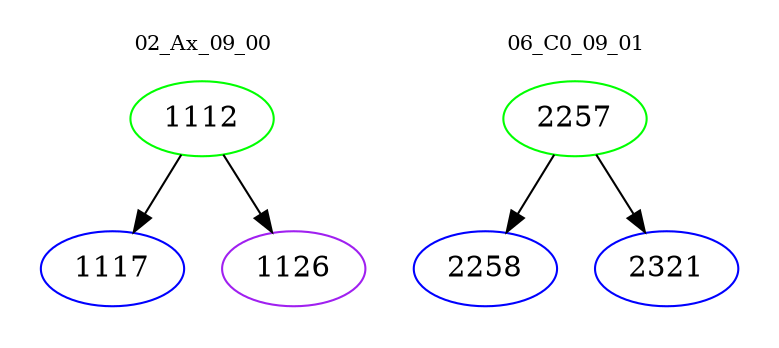 digraph{
subgraph cluster_0 {
color = white
label = "02_Ax_09_00";
fontsize=10;
T0_1112 [label="1112", color="green"]
T0_1112 -> T0_1117 [color="black"]
T0_1117 [label="1117", color="blue"]
T0_1112 -> T0_1126 [color="black"]
T0_1126 [label="1126", color="purple"]
}
subgraph cluster_1 {
color = white
label = "06_C0_09_01";
fontsize=10;
T1_2257 [label="2257", color="green"]
T1_2257 -> T1_2258 [color="black"]
T1_2258 [label="2258", color="blue"]
T1_2257 -> T1_2321 [color="black"]
T1_2321 [label="2321", color="blue"]
}
}
